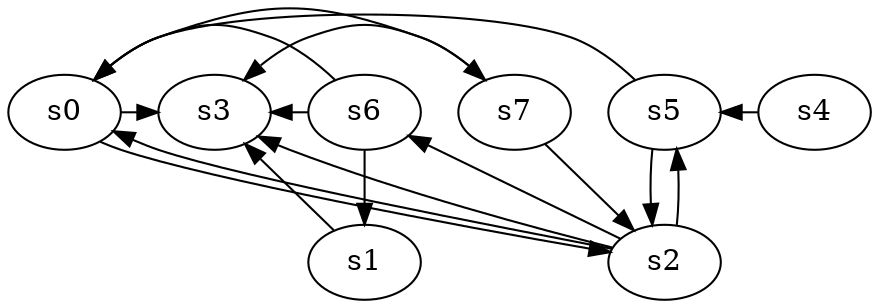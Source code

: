 digraph game_0718_complex_8 {
    s0 [name="s0", player=0];
    s1 [name="s1", player=0, target=1];
    s2 [name="s2", player=0, target=1];
    s3 [name="s3", player=1];
    s4 [name="s4", player=0];
    s5 [name="s5", player=1];
    s6 [name="s6", player=1];
    s7 [name="s7", player=1, target=1];

    s0 -> s2 [constraint="time == 0 || time == 3"];
    s0 -> s3 [constraint="time % 3 == 1 || time % 3 == 1"];
    s0 -> s7 [constraint="time % 2 == 1 && time % 3 == 2"];
    s1 -> s3 [constraint="!(time % 2 == 1)"];
    s2 -> s0 [constraint="time % 3 == 1 && time % 3 == 0"];
    s2 -> s3 [constraint="!(time % 5 == 1)"];
    s2 -> s5 [constraint="time == 4 || time == 6 || time == 7 || time == 11 || time == 13"];
    s2 -> s6 [constraint="time % 2 == 1 && time % 5 == 1"];
    s4 -> s5 [constraint="time % 4 == 2 || time % 3 == 0"];
    s5 -> s0 [constraint="!(time % 3 == 0)"];
    s5 -> s2;
    s6 -> s0 [constraint="time == 3 || time == 14 || time == 24"];
    s6 -> s1;
    s6 -> s3 [constraint="!(time % 4 == 2)"];
    s7 -> s2 [constraint="time % 4 == 1 || time % 3 == 0"];
    s7 -> s3 [constraint="time % 5 == 4 || time % 3 == 2"];
}
